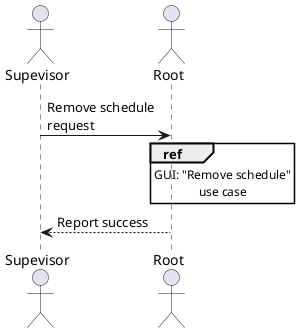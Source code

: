 @startuml Remove_Schedule

actor Supevisor
actor Root

Supevisor -> Root : Remove schedule\nrequest
ref over Root : GUI: "Remove schedule"\nuse case
Root --> Supevisor : Report success

@enduml